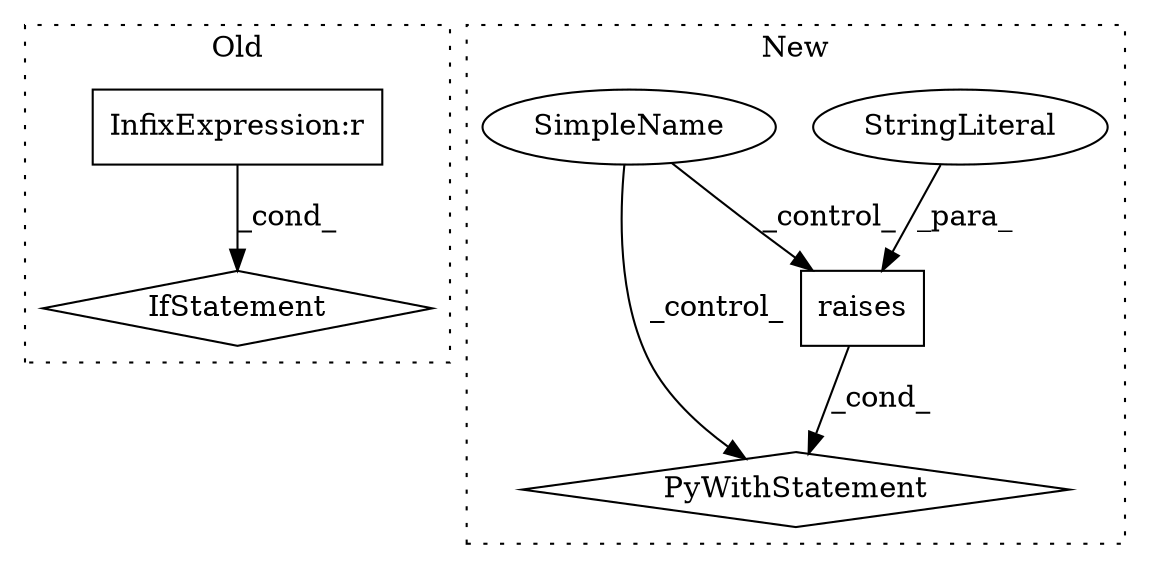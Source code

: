 digraph G {
subgraph cluster0 {
1 [label="IfStatement" a="25" s="8068,8095" l="4,2" shape="diamond"];
4 [label="InfixExpression:r" a="27" s="8090" l="4" shape="box"];
label = "Old";
style="dotted";
}
subgraph cluster1 {
2 [label="raises" a="32" s="8266,8314" l="7,1" shape="box"];
3 [label="PyWithStatement" a="104" s="8401,8414" l="10,2" shape="diamond"];
5 [label="StringLiteral" a="45" s="8286" l="28" shape="ellipse"];
6 [label="SimpleName" a="42" s="" l="" shape="ellipse"];
label = "New";
style="dotted";
}
2 -> 3 [label="_cond_"];
4 -> 1 [label="_cond_"];
5 -> 2 [label="_para_"];
6 -> 3 [label="_control_"];
6 -> 2 [label="_control_"];
}